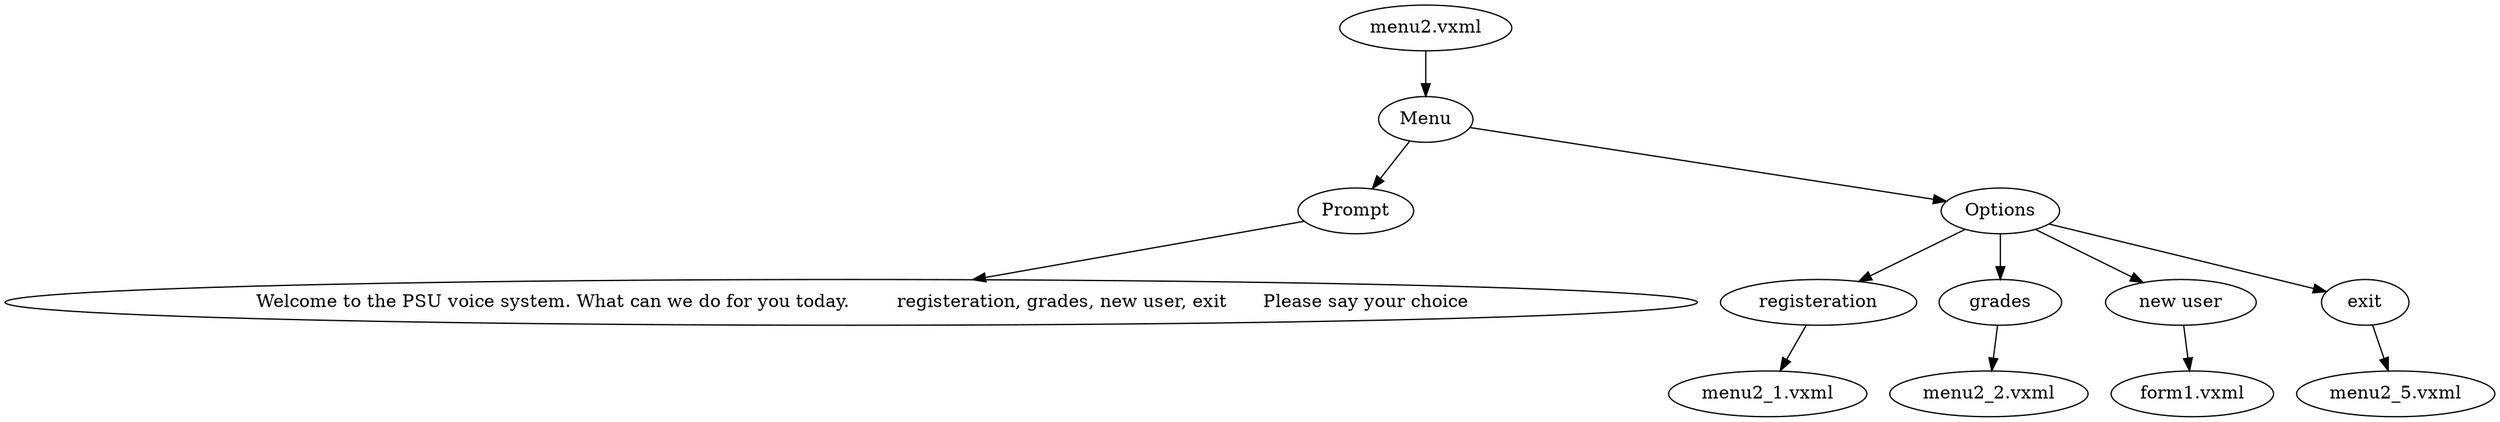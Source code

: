 digraph tree {
"[]" [label="menu2.vxml"];
"[]" -> "[1]";
"[1]" [label="Menu"];
"[1]" -> "[1,1]";
"[1,1]" [label="Prompt"];
"[1,1]" -> "[1,1,1]";
"[1,1,1]" [label="        Welcome to the PSU voice system. What can we do for you today.	registeration, grades, new user, exit	Please say your choice    "];
"[1]" -> "[2,1]";
"[2,1]" [label="Options"];
"[2,1]" -> "[1,2,1]";
"[1,2,1]" [label=" registeration "];
"[1,2,1]" -> "[1,1,2,1]";
"[1,1,2,1]" [label="menu2_1.vxml"];
"[2,1]" -> "[2,2,1]";
"[2,2,1]" [label=" grades "];
"[2,2,1]" -> "[1,2,2,1]";
"[1,2,2,1]" [label="menu2_2.vxml"];
"[2,1]" -> "[3,2,1]";
"[3,2,1]" [label=" new user "];
"[3,2,1]" -> "[1,3,2,1]";
"[1,3,2,1]" [label="form1.vxml"];
"[2,1]" -> "[4,2,1]";
"[4,2,1]" [label=" exit "];
"[4,2,1]" -> "[1,4,2,1]";
"[1,4,2,1]" [label="menu2_5.vxml"];
}
